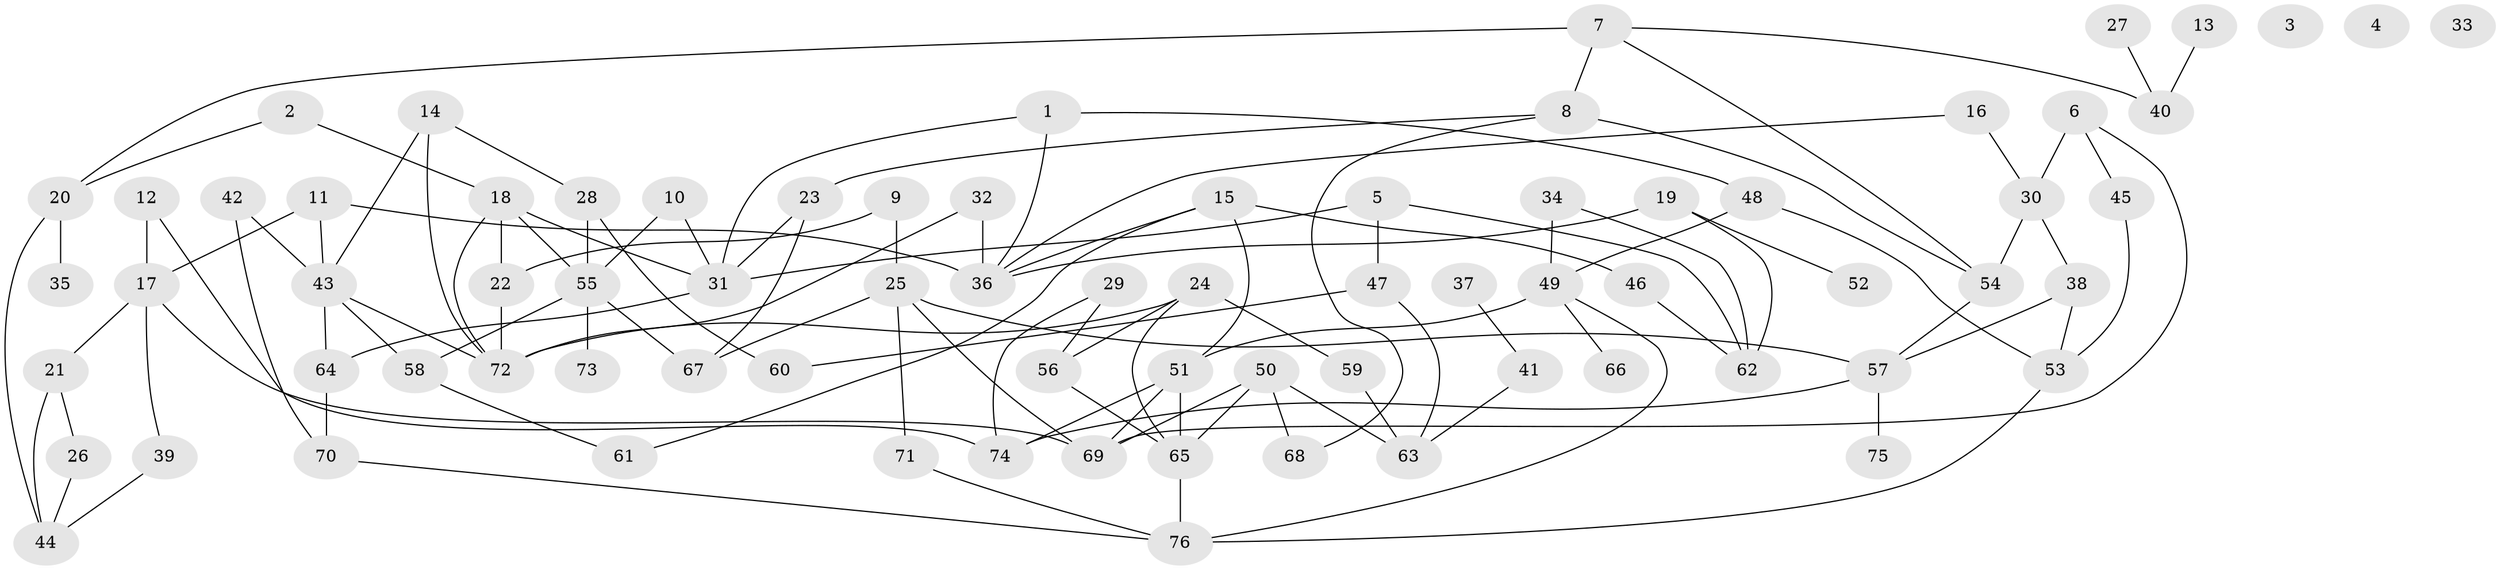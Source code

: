 // Generated by graph-tools (version 1.1) at 2025/13/03/09/25 04:13:02]
// undirected, 76 vertices, 115 edges
graph export_dot {
graph [start="1"]
  node [color=gray90,style=filled];
  1;
  2;
  3;
  4;
  5;
  6;
  7;
  8;
  9;
  10;
  11;
  12;
  13;
  14;
  15;
  16;
  17;
  18;
  19;
  20;
  21;
  22;
  23;
  24;
  25;
  26;
  27;
  28;
  29;
  30;
  31;
  32;
  33;
  34;
  35;
  36;
  37;
  38;
  39;
  40;
  41;
  42;
  43;
  44;
  45;
  46;
  47;
  48;
  49;
  50;
  51;
  52;
  53;
  54;
  55;
  56;
  57;
  58;
  59;
  60;
  61;
  62;
  63;
  64;
  65;
  66;
  67;
  68;
  69;
  70;
  71;
  72;
  73;
  74;
  75;
  76;
  1 -- 31;
  1 -- 36;
  1 -- 48;
  2 -- 18;
  2 -- 20;
  5 -- 31;
  5 -- 47;
  5 -- 62;
  6 -- 30;
  6 -- 45;
  6 -- 69;
  7 -- 8;
  7 -- 20;
  7 -- 40;
  7 -- 54;
  8 -- 23;
  8 -- 54;
  8 -- 68;
  9 -- 22;
  9 -- 25;
  10 -- 31;
  10 -- 55;
  11 -- 17;
  11 -- 36;
  11 -- 43;
  12 -- 17;
  12 -- 74;
  13 -- 40;
  14 -- 28;
  14 -- 43;
  14 -- 72;
  15 -- 36;
  15 -- 46;
  15 -- 51;
  15 -- 61;
  16 -- 30;
  16 -- 36;
  17 -- 21;
  17 -- 39;
  17 -- 69;
  18 -- 22;
  18 -- 31;
  18 -- 55;
  18 -- 72;
  19 -- 36;
  19 -- 52;
  19 -- 62;
  20 -- 35;
  20 -- 44;
  21 -- 26;
  21 -- 44;
  22 -- 72;
  23 -- 31;
  23 -- 67;
  24 -- 56;
  24 -- 59;
  24 -- 65;
  24 -- 72;
  25 -- 57;
  25 -- 67;
  25 -- 69;
  25 -- 71;
  26 -- 44;
  27 -- 40;
  28 -- 55;
  28 -- 60;
  29 -- 56;
  29 -- 74;
  30 -- 38;
  30 -- 54;
  31 -- 64;
  32 -- 36;
  32 -- 72;
  34 -- 49;
  34 -- 62;
  37 -- 41;
  38 -- 53;
  38 -- 57;
  39 -- 44;
  41 -- 63;
  42 -- 43;
  42 -- 70;
  43 -- 58;
  43 -- 64;
  43 -- 72;
  45 -- 53;
  46 -- 62;
  47 -- 60;
  47 -- 63;
  48 -- 49;
  48 -- 53;
  49 -- 51;
  49 -- 66;
  49 -- 76;
  50 -- 63;
  50 -- 65;
  50 -- 68;
  50 -- 69;
  51 -- 65;
  51 -- 69;
  51 -- 74;
  53 -- 76;
  54 -- 57;
  55 -- 58;
  55 -- 67;
  55 -- 73;
  56 -- 65;
  57 -- 74;
  57 -- 75;
  58 -- 61;
  59 -- 63;
  64 -- 70;
  65 -- 76;
  70 -- 76;
  71 -- 76;
}
